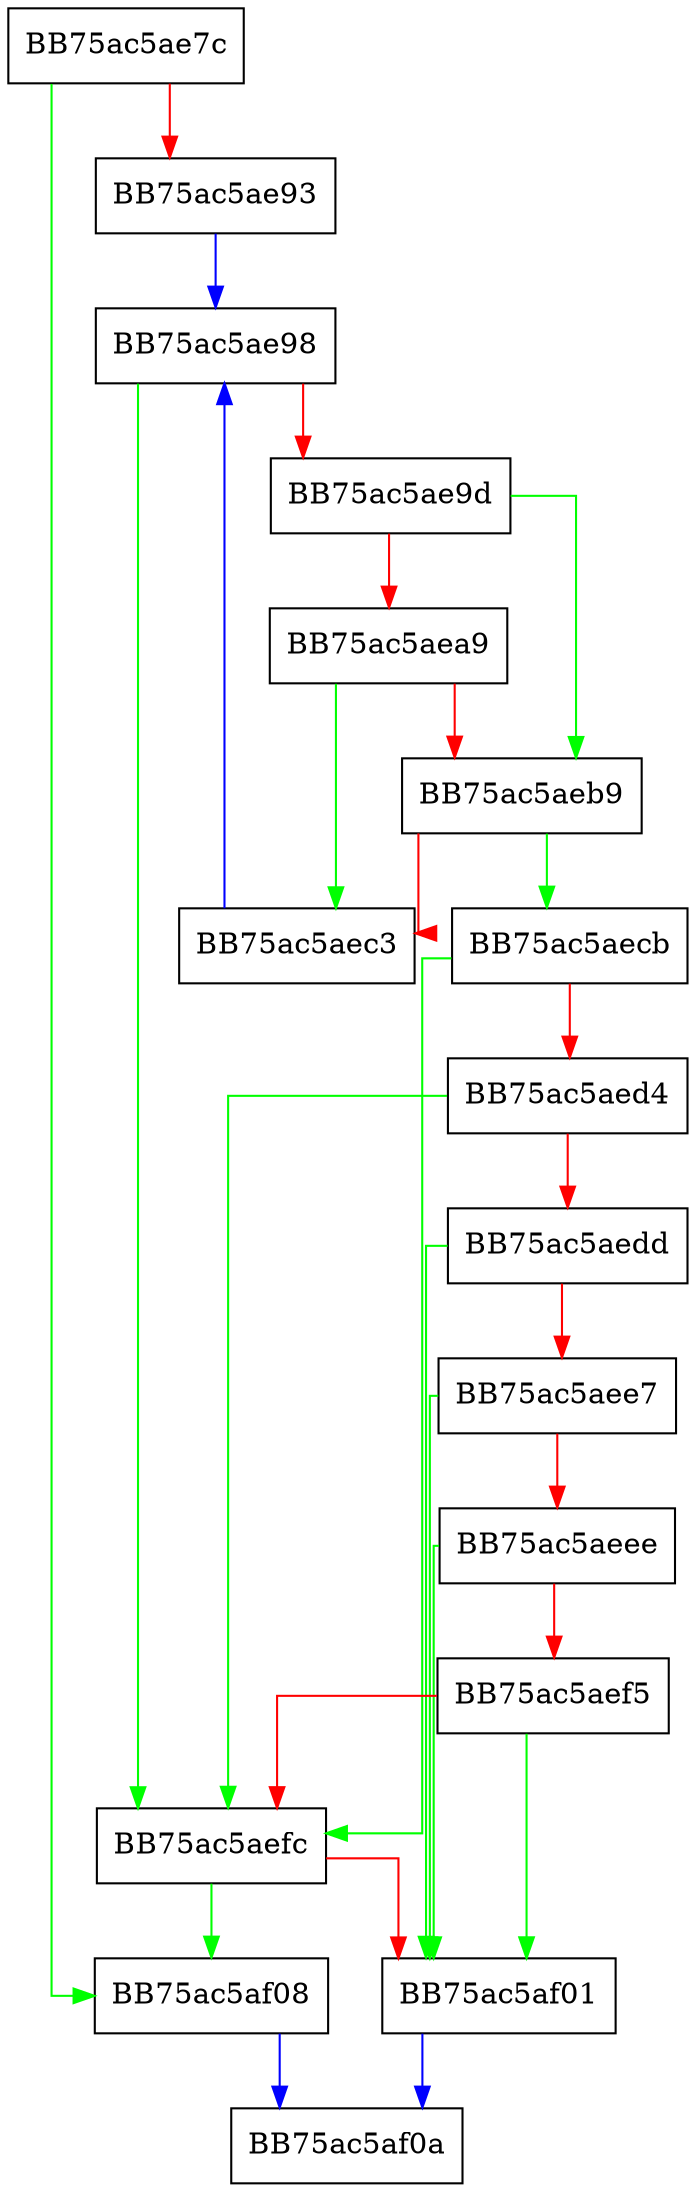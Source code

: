 digraph CanBeBagle {
  node [shape="box"];
  graph [splines=ortho];
  BB75ac5ae7c -> BB75ac5af08 [color="green"];
  BB75ac5ae7c -> BB75ac5ae93 [color="red"];
  BB75ac5ae93 -> BB75ac5ae98 [color="blue"];
  BB75ac5ae98 -> BB75ac5aefc [color="green"];
  BB75ac5ae98 -> BB75ac5ae9d [color="red"];
  BB75ac5ae9d -> BB75ac5aeb9 [color="green"];
  BB75ac5ae9d -> BB75ac5aea9 [color="red"];
  BB75ac5aea9 -> BB75ac5aec3 [color="green"];
  BB75ac5aea9 -> BB75ac5aeb9 [color="red"];
  BB75ac5aeb9 -> BB75ac5aecb [color="green"];
  BB75ac5aeb9 -> BB75ac5aec3 [color="red"];
  BB75ac5aec3 -> BB75ac5ae98 [color="blue"];
  BB75ac5aecb -> BB75ac5aefc [color="green"];
  BB75ac5aecb -> BB75ac5aed4 [color="red"];
  BB75ac5aed4 -> BB75ac5aefc [color="green"];
  BB75ac5aed4 -> BB75ac5aedd [color="red"];
  BB75ac5aedd -> BB75ac5af01 [color="green"];
  BB75ac5aedd -> BB75ac5aee7 [color="red"];
  BB75ac5aee7 -> BB75ac5af01 [color="green"];
  BB75ac5aee7 -> BB75ac5aeee [color="red"];
  BB75ac5aeee -> BB75ac5af01 [color="green"];
  BB75ac5aeee -> BB75ac5aef5 [color="red"];
  BB75ac5aef5 -> BB75ac5af01 [color="green"];
  BB75ac5aef5 -> BB75ac5aefc [color="red"];
  BB75ac5aefc -> BB75ac5af08 [color="green"];
  BB75ac5aefc -> BB75ac5af01 [color="red"];
  BB75ac5af01 -> BB75ac5af0a [color="blue"];
  BB75ac5af08 -> BB75ac5af0a [color="blue"];
}